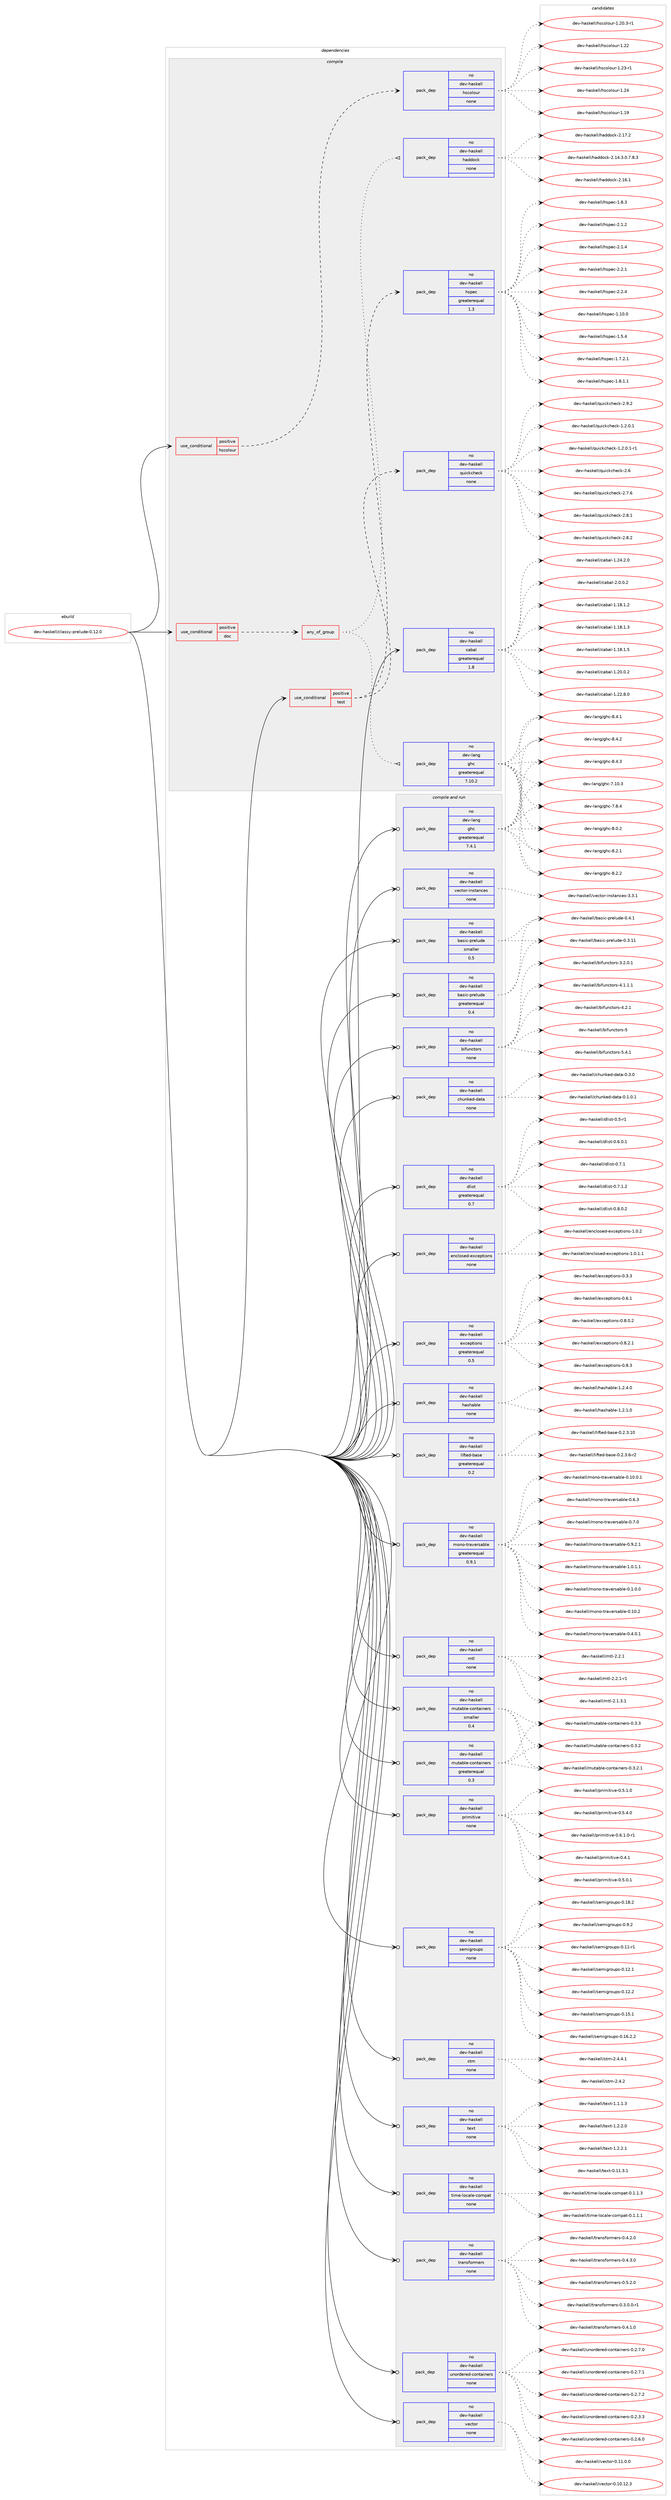digraph prolog {

# *************
# Graph options
# *************

newrank=true;
concentrate=true;
compound=true;
graph [rankdir=LR,fontname=Helvetica,fontsize=10,ranksep=1.5];#, ranksep=2.5, nodesep=0.2];
edge  [arrowhead=vee];
node  [fontname=Helvetica,fontsize=10];

# **********
# The ebuild
# **********

subgraph cluster_leftcol {
color=gray;
rank=same;
label=<<i>ebuild</i>>;
id [label="dev-haskell/classy-prelude-0.12.0", color=red, width=4, href="../dev-haskell/classy-prelude-0.12.0.svg"];
}

# ****************
# The dependencies
# ****************

subgraph cluster_midcol {
color=gray;
label=<<i>dependencies</i>>;
subgraph cluster_compile {
fillcolor="#eeeeee";
style=filled;
label=<<i>compile</i>>;
subgraph cond358979 {
dependency1328704 [label=<<TABLE BORDER="0" CELLBORDER="1" CELLSPACING="0" CELLPADDING="4"><TR><TD ROWSPAN="3" CELLPADDING="10">use_conditional</TD></TR><TR><TD>positive</TD></TR><TR><TD>doc</TD></TR></TABLE>>, shape=none, color=red];
subgraph any20658 {
dependency1328705 [label=<<TABLE BORDER="0" CELLBORDER="1" CELLSPACING="0" CELLPADDING="4"><TR><TD CELLPADDING="10">any_of_group</TD></TR></TABLE>>, shape=none, color=red];subgraph pack948515 {
dependency1328706 [label=<<TABLE BORDER="0" CELLBORDER="1" CELLSPACING="0" CELLPADDING="4" WIDTH="220"><TR><TD ROWSPAN="6" CELLPADDING="30">pack_dep</TD></TR><TR><TD WIDTH="110">no</TD></TR><TR><TD>dev-haskell</TD></TR><TR><TD>haddock</TD></TR><TR><TD>none</TD></TR><TR><TD></TD></TR></TABLE>>, shape=none, color=blue];
}
dependency1328705:e -> dependency1328706:w [weight=20,style="dotted",arrowhead="oinv"];
subgraph pack948516 {
dependency1328707 [label=<<TABLE BORDER="0" CELLBORDER="1" CELLSPACING="0" CELLPADDING="4" WIDTH="220"><TR><TD ROWSPAN="6" CELLPADDING="30">pack_dep</TD></TR><TR><TD WIDTH="110">no</TD></TR><TR><TD>dev-lang</TD></TR><TR><TD>ghc</TD></TR><TR><TD>greaterequal</TD></TR><TR><TD>7.10.2</TD></TR></TABLE>>, shape=none, color=blue];
}
dependency1328705:e -> dependency1328707:w [weight=20,style="dotted",arrowhead="oinv"];
}
dependency1328704:e -> dependency1328705:w [weight=20,style="dashed",arrowhead="vee"];
}
id:e -> dependency1328704:w [weight=20,style="solid",arrowhead="vee"];
subgraph cond358980 {
dependency1328708 [label=<<TABLE BORDER="0" CELLBORDER="1" CELLSPACING="0" CELLPADDING="4"><TR><TD ROWSPAN="3" CELLPADDING="10">use_conditional</TD></TR><TR><TD>positive</TD></TR><TR><TD>hscolour</TD></TR></TABLE>>, shape=none, color=red];
subgraph pack948517 {
dependency1328709 [label=<<TABLE BORDER="0" CELLBORDER="1" CELLSPACING="0" CELLPADDING="4" WIDTH="220"><TR><TD ROWSPAN="6" CELLPADDING="30">pack_dep</TD></TR><TR><TD WIDTH="110">no</TD></TR><TR><TD>dev-haskell</TD></TR><TR><TD>hscolour</TD></TR><TR><TD>none</TD></TR><TR><TD></TD></TR></TABLE>>, shape=none, color=blue];
}
dependency1328708:e -> dependency1328709:w [weight=20,style="dashed",arrowhead="vee"];
}
id:e -> dependency1328708:w [weight=20,style="solid",arrowhead="vee"];
subgraph cond358981 {
dependency1328710 [label=<<TABLE BORDER="0" CELLBORDER="1" CELLSPACING="0" CELLPADDING="4"><TR><TD ROWSPAN="3" CELLPADDING="10">use_conditional</TD></TR><TR><TD>positive</TD></TR><TR><TD>test</TD></TR></TABLE>>, shape=none, color=red];
subgraph pack948518 {
dependency1328711 [label=<<TABLE BORDER="0" CELLBORDER="1" CELLSPACING="0" CELLPADDING="4" WIDTH="220"><TR><TD ROWSPAN="6" CELLPADDING="30">pack_dep</TD></TR><TR><TD WIDTH="110">no</TD></TR><TR><TD>dev-haskell</TD></TR><TR><TD>hspec</TD></TR><TR><TD>greaterequal</TD></TR><TR><TD>1.3</TD></TR></TABLE>>, shape=none, color=blue];
}
dependency1328710:e -> dependency1328711:w [weight=20,style="dashed",arrowhead="vee"];
subgraph pack948519 {
dependency1328712 [label=<<TABLE BORDER="0" CELLBORDER="1" CELLSPACING="0" CELLPADDING="4" WIDTH="220"><TR><TD ROWSPAN="6" CELLPADDING="30">pack_dep</TD></TR><TR><TD WIDTH="110">no</TD></TR><TR><TD>dev-haskell</TD></TR><TR><TD>quickcheck</TD></TR><TR><TD>none</TD></TR><TR><TD></TD></TR></TABLE>>, shape=none, color=blue];
}
dependency1328710:e -> dependency1328712:w [weight=20,style="dashed",arrowhead="vee"];
}
id:e -> dependency1328710:w [weight=20,style="solid",arrowhead="vee"];
subgraph pack948520 {
dependency1328713 [label=<<TABLE BORDER="0" CELLBORDER="1" CELLSPACING="0" CELLPADDING="4" WIDTH="220"><TR><TD ROWSPAN="6" CELLPADDING="30">pack_dep</TD></TR><TR><TD WIDTH="110">no</TD></TR><TR><TD>dev-haskell</TD></TR><TR><TD>cabal</TD></TR><TR><TD>greaterequal</TD></TR><TR><TD>1.8</TD></TR></TABLE>>, shape=none, color=blue];
}
id:e -> dependency1328713:w [weight=20,style="solid",arrowhead="vee"];
}
subgraph cluster_compileandrun {
fillcolor="#eeeeee";
style=filled;
label=<<i>compile and run</i>>;
subgraph pack948521 {
dependency1328714 [label=<<TABLE BORDER="0" CELLBORDER="1" CELLSPACING="0" CELLPADDING="4" WIDTH="220"><TR><TD ROWSPAN="6" CELLPADDING="30">pack_dep</TD></TR><TR><TD WIDTH="110">no</TD></TR><TR><TD>dev-haskell</TD></TR><TR><TD>basic-prelude</TD></TR><TR><TD>greaterequal</TD></TR><TR><TD>0.4</TD></TR></TABLE>>, shape=none, color=blue];
}
id:e -> dependency1328714:w [weight=20,style="solid",arrowhead="odotvee"];
subgraph pack948522 {
dependency1328715 [label=<<TABLE BORDER="0" CELLBORDER="1" CELLSPACING="0" CELLPADDING="4" WIDTH="220"><TR><TD ROWSPAN="6" CELLPADDING="30">pack_dep</TD></TR><TR><TD WIDTH="110">no</TD></TR><TR><TD>dev-haskell</TD></TR><TR><TD>basic-prelude</TD></TR><TR><TD>smaller</TD></TR><TR><TD>0.5</TD></TR></TABLE>>, shape=none, color=blue];
}
id:e -> dependency1328715:w [weight=20,style="solid",arrowhead="odotvee"];
subgraph pack948523 {
dependency1328716 [label=<<TABLE BORDER="0" CELLBORDER="1" CELLSPACING="0" CELLPADDING="4" WIDTH="220"><TR><TD ROWSPAN="6" CELLPADDING="30">pack_dep</TD></TR><TR><TD WIDTH="110">no</TD></TR><TR><TD>dev-haskell</TD></TR><TR><TD>bifunctors</TD></TR><TR><TD>none</TD></TR><TR><TD></TD></TR></TABLE>>, shape=none, color=blue];
}
id:e -> dependency1328716:w [weight=20,style="solid",arrowhead="odotvee"];
subgraph pack948524 {
dependency1328717 [label=<<TABLE BORDER="0" CELLBORDER="1" CELLSPACING="0" CELLPADDING="4" WIDTH="220"><TR><TD ROWSPAN="6" CELLPADDING="30">pack_dep</TD></TR><TR><TD WIDTH="110">no</TD></TR><TR><TD>dev-haskell</TD></TR><TR><TD>chunked-data</TD></TR><TR><TD>none</TD></TR><TR><TD></TD></TR></TABLE>>, shape=none, color=blue];
}
id:e -> dependency1328717:w [weight=20,style="solid",arrowhead="odotvee"];
subgraph pack948525 {
dependency1328718 [label=<<TABLE BORDER="0" CELLBORDER="1" CELLSPACING="0" CELLPADDING="4" WIDTH="220"><TR><TD ROWSPAN="6" CELLPADDING="30">pack_dep</TD></TR><TR><TD WIDTH="110">no</TD></TR><TR><TD>dev-haskell</TD></TR><TR><TD>dlist</TD></TR><TR><TD>greaterequal</TD></TR><TR><TD>0.7</TD></TR></TABLE>>, shape=none, color=blue];
}
id:e -> dependency1328718:w [weight=20,style="solid",arrowhead="odotvee"];
subgraph pack948526 {
dependency1328719 [label=<<TABLE BORDER="0" CELLBORDER="1" CELLSPACING="0" CELLPADDING="4" WIDTH="220"><TR><TD ROWSPAN="6" CELLPADDING="30">pack_dep</TD></TR><TR><TD WIDTH="110">no</TD></TR><TR><TD>dev-haskell</TD></TR><TR><TD>enclosed-exceptions</TD></TR><TR><TD>none</TD></TR><TR><TD></TD></TR></TABLE>>, shape=none, color=blue];
}
id:e -> dependency1328719:w [weight=20,style="solid",arrowhead="odotvee"];
subgraph pack948527 {
dependency1328720 [label=<<TABLE BORDER="0" CELLBORDER="1" CELLSPACING="0" CELLPADDING="4" WIDTH="220"><TR><TD ROWSPAN="6" CELLPADDING="30">pack_dep</TD></TR><TR><TD WIDTH="110">no</TD></TR><TR><TD>dev-haskell</TD></TR><TR><TD>exceptions</TD></TR><TR><TD>greaterequal</TD></TR><TR><TD>0.5</TD></TR></TABLE>>, shape=none, color=blue];
}
id:e -> dependency1328720:w [weight=20,style="solid",arrowhead="odotvee"];
subgraph pack948528 {
dependency1328721 [label=<<TABLE BORDER="0" CELLBORDER="1" CELLSPACING="0" CELLPADDING="4" WIDTH="220"><TR><TD ROWSPAN="6" CELLPADDING="30">pack_dep</TD></TR><TR><TD WIDTH="110">no</TD></TR><TR><TD>dev-haskell</TD></TR><TR><TD>hashable</TD></TR><TR><TD>none</TD></TR><TR><TD></TD></TR></TABLE>>, shape=none, color=blue];
}
id:e -> dependency1328721:w [weight=20,style="solid",arrowhead="odotvee"];
subgraph pack948529 {
dependency1328722 [label=<<TABLE BORDER="0" CELLBORDER="1" CELLSPACING="0" CELLPADDING="4" WIDTH="220"><TR><TD ROWSPAN="6" CELLPADDING="30">pack_dep</TD></TR><TR><TD WIDTH="110">no</TD></TR><TR><TD>dev-haskell</TD></TR><TR><TD>lifted-base</TD></TR><TR><TD>greaterequal</TD></TR><TR><TD>0.2</TD></TR></TABLE>>, shape=none, color=blue];
}
id:e -> dependency1328722:w [weight=20,style="solid",arrowhead="odotvee"];
subgraph pack948530 {
dependency1328723 [label=<<TABLE BORDER="0" CELLBORDER="1" CELLSPACING="0" CELLPADDING="4" WIDTH="220"><TR><TD ROWSPAN="6" CELLPADDING="30">pack_dep</TD></TR><TR><TD WIDTH="110">no</TD></TR><TR><TD>dev-haskell</TD></TR><TR><TD>mono-traversable</TD></TR><TR><TD>greaterequal</TD></TR><TR><TD>0.9.1</TD></TR></TABLE>>, shape=none, color=blue];
}
id:e -> dependency1328723:w [weight=20,style="solid",arrowhead="odotvee"];
subgraph pack948531 {
dependency1328724 [label=<<TABLE BORDER="0" CELLBORDER="1" CELLSPACING="0" CELLPADDING="4" WIDTH="220"><TR><TD ROWSPAN="6" CELLPADDING="30">pack_dep</TD></TR><TR><TD WIDTH="110">no</TD></TR><TR><TD>dev-haskell</TD></TR><TR><TD>mtl</TD></TR><TR><TD>none</TD></TR><TR><TD></TD></TR></TABLE>>, shape=none, color=blue];
}
id:e -> dependency1328724:w [weight=20,style="solid",arrowhead="odotvee"];
subgraph pack948532 {
dependency1328725 [label=<<TABLE BORDER="0" CELLBORDER="1" CELLSPACING="0" CELLPADDING="4" WIDTH="220"><TR><TD ROWSPAN="6" CELLPADDING="30">pack_dep</TD></TR><TR><TD WIDTH="110">no</TD></TR><TR><TD>dev-haskell</TD></TR><TR><TD>mutable-containers</TD></TR><TR><TD>greaterequal</TD></TR><TR><TD>0.3</TD></TR></TABLE>>, shape=none, color=blue];
}
id:e -> dependency1328725:w [weight=20,style="solid",arrowhead="odotvee"];
subgraph pack948533 {
dependency1328726 [label=<<TABLE BORDER="0" CELLBORDER="1" CELLSPACING="0" CELLPADDING="4" WIDTH="220"><TR><TD ROWSPAN="6" CELLPADDING="30">pack_dep</TD></TR><TR><TD WIDTH="110">no</TD></TR><TR><TD>dev-haskell</TD></TR><TR><TD>mutable-containers</TD></TR><TR><TD>smaller</TD></TR><TR><TD>0.4</TD></TR></TABLE>>, shape=none, color=blue];
}
id:e -> dependency1328726:w [weight=20,style="solid",arrowhead="odotvee"];
subgraph pack948534 {
dependency1328727 [label=<<TABLE BORDER="0" CELLBORDER="1" CELLSPACING="0" CELLPADDING="4" WIDTH="220"><TR><TD ROWSPAN="6" CELLPADDING="30">pack_dep</TD></TR><TR><TD WIDTH="110">no</TD></TR><TR><TD>dev-haskell</TD></TR><TR><TD>primitive</TD></TR><TR><TD>none</TD></TR><TR><TD></TD></TR></TABLE>>, shape=none, color=blue];
}
id:e -> dependency1328727:w [weight=20,style="solid",arrowhead="odotvee"];
subgraph pack948535 {
dependency1328728 [label=<<TABLE BORDER="0" CELLBORDER="1" CELLSPACING="0" CELLPADDING="4" WIDTH="220"><TR><TD ROWSPAN="6" CELLPADDING="30">pack_dep</TD></TR><TR><TD WIDTH="110">no</TD></TR><TR><TD>dev-haskell</TD></TR><TR><TD>semigroups</TD></TR><TR><TD>none</TD></TR><TR><TD></TD></TR></TABLE>>, shape=none, color=blue];
}
id:e -> dependency1328728:w [weight=20,style="solid",arrowhead="odotvee"];
subgraph pack948536 {
dependency1328729 [label=<<TABLE BORDER="0" CELLBORDER="1" CELLSPACING="0" CELLPADDING="4" WIDTH="220"><TR><TD ROWSPAN="6" CELLPADDING="30">pack_dep</TD></TR><TR><TD WIDTH="110">no</TD></TR><TR><TD>dev-haskell</TD></TR><TR><TD>stm</TD></TR><TR><TD>none</TD></TR><TR><TD></TD></TR></TABLE>>, shape=none, color=blue];
}
id:e -> dependency1328729:w [weight=20,style="solid",arrowhead="odotvee"];
subgraph pack948537 {
dependency1328730 [label=<<TABLE BORDER="0" CELLBORDER="1" CELLSPACING="0" CELLPADDING="4" WIDTH="220"><TR><TD ROWSPAN="6" CELLPADDING="30">pack_dep</TD></TR><TR><TD WIDTH="110">no</TD></TR><TR><TD>dev-haskell</TD></TR><TR><TD>text</TD></TR><TR><TD>none</TD></TR><TR><TD></TD></TR></TABLE>>, shape=none, color=blue];
}
id:e -> dependency1328730:w [weight=20,style="solid",arrowhead="odotvee"];
subgraph pack948538 {
dependency1328731 [label=<<TABLE BORDER="0" CELLBORDER="1" CELLSPACING="0" CELLPADDING="4" WIDTH="220"><TR><TD ROWSPAN="6" CELLPADDING="30">pack_dep</TD></TR><TR><TD WIDTH="110">no</TD></TR><TR><TD>dev-haskell</TD></TR><TR><TD>time-locale-compat</TD></TR><TR><TD>none</TD></TR><TR><TD></TD></TR></TABLE>>, shape=none, color=blue];
}
id:e -> dependency1328731:w [weight=20,style="solid",arrowhead="odotvee"];
subgraph pack948539 {
dependency1328732 [label=<<TABLE BORDER="0" CELLBORDER="1" CELLSPACING="0" CELLPADDING="4" WIDTH="220"><TR><TD ROWSPAN="6" CELLPADDING="30">pack_dep</TD></TR><TR><TD WIDTH="110">no</TD></TR><TR><TD>dev-haskell</TD></TR><TR><TD>transformers</TD></TR><TR><TD>none</TD></TR><TR><TD></TD></TR></TABLE>>, shape=none, color=blue];
}
id:e -> dependency1328732:w [weight=20,style="solid",arrowhead="odotvee"];
subgraph pack948540 {
dependency1328733 [label=<<TABLE BORDER="0" CELLBORDER="1" CELLSPACING="0" CELLPADDING="4" WIDTH="220"><TR><TD ROWSPAN="6" CELLPADDING="30">pack_dep</TD></TR><TR><TD WIDTH="110">no</TD></TR><TR><TD>dev-haskell</TD></TR><TR><TD>unordered-containers</TD></TR><TR><TD>none</TD></TR><TR><TD></TD></TR></TABLE>>, shape=none, color=blue];
}
id:e -> dependency1328733:w [weight=20,style="solid",arrowhead="odotvee"];
subgraph pack948541 {
dependency1328734 [label=<<TABLE BORDER="0" CELLBORDER="1" CELLSPACING="0" CELLPADDING="4" WIDTH="220"><TR><TD ROWSPAN="6" CELLPADDING="30">pack_dep</TD></TR><TR><TD WIDTH="110">no</TD></TR><TR><TD>dev-haskell</TD></TR><TR><TD>vector</TD></TR><TR><TD>none</TD></TR><TR><TD></TD></TR></TABLE>>, shape=none, color=blue];
}
id:e -> dependency1328734:w [weight=20,style="solid",arrowhead="odotvee"];
subgraph pack948542 {
dependency1328735 [label=<<TABLE BORDER="0" CELLBORDER="1" CELLSPACING="0" CELLPADDING="4" WIDTH="220"><TR><TD ROWSPAN="6" CELLPADDING="30">pack_dep</TD></TR><TR><TD WIDTH="110">no</TD></TR><TR><TD>dev-haskell</TD></TR><TR><TD>vector-instances</TD></TR><TR><TD>none</TD></TR><TR><TD></TD></TR></TABLE>>, shape=none, color=blue];
}
id:e -> dependency1328735:w [weight=20,style="solid",arrowhead="odotvee"];
subgraph pack948543 {
dependency1328736 [label=<<TABLE BORDER="0" CELLBORDER="1" CELLSPACING="0" CELLPADDING="4" WIDTH="220"><TR><TD ROWSPAN="6" CELLPADDING="30">pack_dep</TD></TR><TR><TD WIDTH="110">no</TD></TR><TR><TD>dev-lang</TD></TR><TR><TD>ghc</TD></TR><TR><TD>greaterequal</TD></TR><TR><TD>7.4.1</TD></TR></TABLE>>, shape=none, color=blue];
}
id:e -> dependency1328736:w [weight=20,style="solid",arrowhead="odotvee"];
}
subgraph cluster_run {
fillcolor="#eeeeee";
style=filled;
label=<<i>run</i>>;
}
}

# **************
# The candidates
# **************

subgraph cluster_choices {
rank=same;
color=gray;
label=<<i>candidates</i>>;

subgraph choice948515 {
color=black;
nodesep=1;
choice1001011184510497115107101108108471049710010011199107455046495246514648465546564651 [label="dev-haskell/haddock-2.14.3.0.7.8.3", color=red, width=4,href="../dev-haskell/haddock-2.14.3.0.7.8.3.svg"];
choice100101118451049711510710110810847104971001001119910745504649544649 [label="dev-haskell/haddock-2.16.1", color=red, width=4,href="../dev-haskell/haddock-2.16.1.svg"];
choice100101118451049711510710110810847104971001001119910745504649554650 [label="dev-haskell/haddock-2.17.2", color=red, width=4,href="../dev-haskell/haddock-2.17.2.svg"];
dependency1328706:e -> choice1001011184510497115107101108108471049710010011199107455046495246514648465546564651:w [style=dotted,weight="100"];
dependency1328706:e -> choice100101118451049711510710110810847104971001001119910745504649544649:w [style=dotted,weight="100"];
dependency1328706:e -> choice100101118451049711510710110810847104971001001119910745504649554650:w [style=dotted,weight="100"];
}
subgraph choice948516 {
color=black;
nodesep=1;
choice1001011184510897110103471031049945554649484651 [label="dev-lang/ghc-7.10.3", color=red, width=4,href="../dev-lang/ghc-7.10.3.svg"];
choice10010111845108971101034710310499455546564652 [label="dev-lang/ghc-7.8.4", color=red, width=4,href="../dev-lang/ghc-7.8.4.svg"];
choice10010111845108971101034710310499455646484650 [label="dev-lang/ghc-8.0.2", color=red, width=4,href="../dev-lang/ghc-8.0.2.svg"];
choice10010111845108971101034710310499455646504649 [label="dev-lang/ghc-8.2.1", color=red, width=4,href="../dev-lang/ghc-8.2.1.svg"];
choice10010111845108971101034710310499455646504650 [label="dev-lang/ghc-8.2.2", color=red, width=4,href="../dev-lang/ghc-8.2.2.svg"];
choice10010111845108971101034710310499455646524649 [label="dev-lang/ghc-8.4.1", color=red, width=4,href="../dev-lang/ghc-8.4.1.svg"];
choice10010111845108971101034710310499455646524650 [label="dev-lang/ghc-8.4.2", color=red, width=4,href="../dev-lang/ghc-8.4.2.svg"];
choice10010111845108971101034710310499455646524651 [label="dev-lang/ghc-8.4.3", color=red, width=4,href="../dev-lang/ghc-8.4.3.svg"];
dependency1328707:e -> choice1001011184510897110103471031049945554649484651:w [style=dotted,weight="100"];
dependency1328707:e -> choice10010111845108971101034710310499455546564652:w [style=dotted,weight="100"];
dependency1328707:e -> choice10010111845108971101034710310499455646484650:w [style=dotted,weight="100"];
dependency1328707:e -> choice10010111845108971101034710310499455646504649:w [style=dotted,weight="100"];
dependency1328707:e -> choice10010111845108971101034710310499455646504650:w [style=dotted,weight="100"];
dependency1328707:e -> choice10010111845108971101034710310499455646524649:w [style=dotted,weight="100"];
dependency1328707:e -> choice10010111845108971101034710310499455646524650:w [style=dotted,weight="100"];
dependency1328707:e -> choice10010111845108971101034710310499455646524651:w [style=dotted,weight="100"];
}
subgraph choice948517 {
color=black;
nodesep=1;
choice100101118451049711510710110810847104115991111081111171144549464957 [label="dev-haskell/hscolour-1.19", color=red, width=4,href="../dev-haskell/hscolour-1.19.svg"];
choice10010111845104971151071011081084710411599111108111117114454946504846514511449 [label="dev-haskell/hscolour-1.20.3-r1", color=red, width=4,href="../dev-haskell/hscolour-1.20.3-r1.svg"];
choice100101118451049711510710110810847104115991111081111171144549465050 [label="dev-haskell/hscolour-1.22", color=red, width=4,href="../dev-haskell/hscolour-1.22.svg"];
choice1001011184510497115107101108108471041159911110811111711445494650514511449 [label="dev-haskell/hscolour-1.23-r1", color=red, width=4,href="../dev-haskell/hscolour-1.23-r1.svg"];
choice100101118451049711510710110810847104115991111081111171144549465052 [label="dev-haskell/hscolour-1.24", color=red, width=4,href="../dev-haskell/hscolour-1.24.svg"];
dependency1328709:e -> choice100101118451049711510710110810847104115991111081111171144549464957:w [style=dotted,weight="100"];
dependency1328709:e -> choice10010111845104971151071011081084710411599111108111117114454946504846514511449:w [style=dotted,weight="100"];
dependency1328709:e -> choice100101118451049711510710110810847104115991111081111171144549465050:w [style=dotted,weight="100"];
dependency1328709:e -> choice1001011184510497115107101108108471041159911110811111711445494650514511449:w [style=dotted,weight="100"];
dependency1328709:e -> choice100101118451049711510710110810847104115991111081111171144549465052:w [style=dotted,weight="100"];
}
subgraph choice948518 {
color=black;
nodesep=1;
choice1001011184510497115107101108108471041151121019945494649484648 [label="dev-haskell/hspec-1.10.0", color=red, width=4,href="../dev-haskell/hspec-1.10.0.svg"];
choice10010111845104971151071011081084710411511210199454946534652 [label="dev-haskell/hspec-1.5.4", color=red, width=4,href="../dev-haskell/hspec-1.5.4.svg"];
choice100101118451049711510710110810847104115112101994549465546504649 [label="dev-haskell/hspec-1.7.2.1", color=red, width=4,href="../dev-haskell/hspec-1.7.2.1.svg"];
choice100101118451049711510710110810847104115112101994549465646494649 [label="dev-haskell/hspec-1.8.1.1", color=red, width=4,href="../dev-haskell/hspec-1.8.1.1.svg"];
choice10010111845104971151071011081084710411511210199454946564651 [label="dev-haskell/hspec-1.8.3", color=red, width=4,href="../dev-haskell/hspec-1.8.3.svg"];
choice10010111845104971151071011081084710411511210199455046494650 [label="dev-haskell/hspec-2.1.2", color=red, width=4,href="../dev-haskell/hspec-2.1.2.svg"];
choice10010111845104971151071011081084710411511210199455046494652 [label="dev-haskell/hspec-2.1.4", color=red, width=4,href="../dev-haskell/hspec-2.1.4.svg"];
choice10010111845104971151071011081084710411511210199455046504649 [label="dev-haskell/hspec-2.2.1", color=red, width=4,href="../dev-haskell/hspec-2.2.1.svg"];
choice10010111845104971151071011081084710411511210199455046504652 [label="dev-haskell/hspec-2.2.4", color=red, width=4,href="../dev-haskell/hspec-2.2.4.svg"];
dependency1328711:e -> choice1001011184510497115107101108108471041151121019945494649484648:w [style=dotted,weight="100"];
dependency1328711:e -> choice10010111845104971151071011081084710411511210199454946534652:w [style=dotted,weight="100"];
dependency1328711:e -> choice100101118451049711510710110810847104115112101994549465546504649:w [style=dotted,weight="100"];
dependency1328711:e -> choice100101118451049711510710110810847104115112101994549465646494649:w [style=dotted,weight="100"];
dependency1328711:e -> choice10010111845104971151071011081084710411511210199454946564651:w [style=dotted,weight="100"];
dependency1328711:e -> choice10010111845104971151071011081084710411511210199455046494650:w [style=dotted,weight="100"];
dependency1328711:e -> choice10010111845104971151071011081084710411511210199455046494652:w [style=dotted,weight="100"];
dependency1328711:e -> choice10010111845104971151071011081084710411511210199455046504649:w [style=dotted,weight="100"];
dependency1328711:e -> choice10010111845104971151071011081084710411511210199455046504652:w [style=dotted,weight="100"];
}
subgraph choice948519 {
color=black;
nodesep=1;
choice1001011184510497115107101108108471131171059910799104101991074549465046484649 [label="dev-haskell/quickcheck-1.2.0.1", color=red, width=4,href="../dev-haskell/quickcheck-1.2.0.1.svg"];
choice10010111845104971151071011081084711311710599107991041019910745494650464846494511449 [label="dev-haskell/quickcheck-1.2.0.1-r1", color=red, width=4,href="../dev-haskell/quickcheck-1.2.0.1-r1.svg"];
choice10010111845104971151071011081084711311710599107991041019910745504654 [label="dev-haskell/quickcheck-2.6", color=red, width=4,href="../dev-haskell/quickcheck-2.6.svg"];
choice100101118451049711510710110810847113117105991079910410199107455046554654 [label="dev-haskell/quickcheck-2.7.6", color=red, width=4,href="../dev-haskell/quickcheck-2.7.6.svg"];
choice100101118451049711510710110810847113117105991079910410199107455046564649 [label="dev-haskell/quickcheck-2.8.1", color=red, width=4,href="../dev-haskell/quickcheck-2.8.1.svg"];
choice100101118451049711510710110810847113117105991079910410199107455046564650 [label="dev-haskell/quickcheck-2.8.2", color=red, width=4,href="../dev-haskell/quickcheck-2.8.2.svg"];
choice100101118451049711510710110810847113117105991079910410199107455046574650 [label="dev-haskell/quickcheck-2.9.2", color=red, width=4,href="../dev-haskell/quickcheck-2.9.2.svg"];
dependency1328712:e -> choice1001011184510497115107101108108471131171059910799104101991074549465046484649:w [style=dotted,weight="100"];
dependency1328712:e -> choice10010111845104971151071011081084711311710599107991041019910745494650464846494511449:w [style=dotted,weight="100"];
dependency1328712:e -> choice10010111845104971151071011081084711311710599107991041019910745504654:w [style=dotted,weight="100"];
dependency1328712:e -> choice100101118451049711510710110810847113117105991079910410199107455046554654:w [style=dotted,weight="100"];
dependency1328712:e -> choice100101118451049711510710110810847113117105991079910410199107455046564649:w [style=dotted,weight="100"];
dependency1328712:e -> choice100101118451049711510710110810847113117105991079910410199107455046564650:w [style=dotted,weight="100"];
dependency1328712:e -> choice100101118451049711510710110810847113117105991079910410199107455046574650:w [style=dotted,weight="100"];
}
subgraph choice948520 {
color=black;
nodesep=1;
choice10010111845104971151071011081084799979897108454946495646494650 [label="dev-haskell/cabal-1.18.1.2", color=red, width=4,href="../dev-haskell/cabal-1.18.1.2.svg"];
choice10010111845104971151071011081084799979897108454946495646494651 [label="dev-haskell/cabal-1.18.1.3", color=red, width=4,href="../dev-haskell/cabal-1.18.1.3.svg"];
choice10010111845104971151071011081084799979897108454946495646494653 [label="dev-haskell/cabal-1.18.1.5", color=red, width=4,href="../dev-haskell/cabal-1.18.1.5.svg"];
choice10010111845104971151071011081084799979897108454946504846484650 [label="dev-haskell/cabal-1.20.0.2", color=red, width=4,href="../dev-haskell/cabal-1.20.0.2.svg"];
choice10010111845104971151071011081084799979897108454946505046564648 [label="dev-haskell/cabal-1.22.8.0", color=red, width=4,href="../dev-haskell/cabal-1.22.8.0.svg"];
choice10010111845104971151071011081084799979897108454946505246504648 [label="dev-haskell/cabal-1.24.2.0", color=red, width=4,href="../dev-haskell/cabal-1.24.2.0.svg"];
choice100101118451049711510710110810847999798971084550464846484650 [label="dev-haskell/cabal-2.0.0.2", color=red, width=4,href="../dev-haskell/cabal-2.0.0.2.svg"];
dependency1328713:e -> choice10010111845104971151071011081084799979897108454946495646494650:w [style=dotted,weight="100"];
dependency1328713:e -> choice10010111845104971151071011081084799979897108454946495646494651:w [style=dotted,weight="100"];
dependency1328713:e -> choice10010111845104971151071011081084799979897108454946495646494653:w [style=dotted,weight="100"];
dependency1328713:e -> choice10010111845104971151071011081084799979897108454946504846484650:w [style=dotted,weight="100"];
dependency1328713:e -> choice10010111845104971151071011081084799979897108454946505046564648:w [style=dotted,weight="100"];
dependency1328713:e -> choice10010111845104971151071011081084799979897108454946505246504648:w [style=dotted,weight="100"];
dependency1328713:e -> choice100101118451049711510710110810847999798971084550464846484650:w [style=dotted,weight="100"];
}
subgraph choice948521 {
color=black;
nodesep=1;
choice1001011184510497115107101108108479897115105994511211410110811710010145484651464949 [label="dev-haskell/basic-prelude-0.3.11", color=red, width=4,href="../dev-haskell/basic-prelude-0.3.11.svg"];
choice10010111845104971151071011081084798971151059945112114101108117100101454846524649 [label="dev-haskell/basic-prelude-0.4.1", color=red, width=4,href="../dev-haskell/basic-prelude-0.4.1.svg"];
dependency1328714:e -> choice1001011184510497115107101108108479897115105994511211410110811710010145484651464949:w [style=dotted,weight="100"];
dependency1328714:e -> choice10010111845104971151071011081084798971151059945112114101108117100101454846524649:w [style=dotted,weight="100"];
}
subgraph choice948522 {
color=black;
nodesep=1;
choice1001011184510497115107101108108479897115105994511211410110811710010145484651464949 [label="dev-haskell/basic-prelude-0.3.11", color=red, width=4,href="../dev-haskell/basic-prelude-0.3.11.svg"];
choice10010111845104971151071011081084798971151059945112114101108117100101454846524649 [label="dev-haskell/basic-prelude-0.4.1", color=red, width=4,href="../dev-haskell/basic-prelude-0.4.1.svg"];
dependency1328715:e -> choice1001011184510497115107101108108479897115105994511211410110811710010145484651464949:w [style=dotted,weight="100"];
dependency1328715:e -> choice10010111845104971151071011081084798971151059945112114101108117100101454846524649:w [style=dotted,weight="100"];
}
subgraph choice948523 {
color=black;
nodesep=1;
choice10010111845104971151071011081084798105102117110991161111141154551465046484649 [label="dev-haskell/bifunctors-3.2.0.1", color=red, width=4,href="../dev-haskell/bifunctors-3.2.0.1.svg"];
choice10010111845104971151071011081084798105102117110991161111141154552464946494649 [label="dev-haskell/bifunctors-4.1.1.1", color=red, width=4,href="../dev-haskell/bifunctors-4.1.1.1.svg"];
choice1001011184510497115107101108108479810510211711099116111114115455246504649 [label="dev-haskell/bifunctors-4.2.1", color=red, width=4,href="../dev-haskell/bifunctors-4.2.1.svg"];
choice10010111845104971151071011081084798105102117110991161111141154553 [label="dev-haskell/bifunctors-5", color=red, width=4,href="../dev-haskell/bifunctors-5.svg"];
choice1001011184510497115107101108108479810510211711099116111114115455346524649 [label="dev-haskell/bifunctors-5.4.1", color=red, width=4,href="../dev-haskell/bifunctors-5.4.1.svg"];
dependency1328716:e -> choice10010111845104971151071011081084798105102117110991161111141154551465046484649:w [style=dotted,weight="100"];
dependency1328716:e -> choice10010111845104971151071011081084798105102117110991161111141154552464946494649:w [style=dotted,weight="100"];
dependency1328716:e -> choice1001011184510497115107101108108479810510211711099116111114115455246504649:w [style=dotted,weight="100"];
dependency1328716:e -> choice10010111845104971151071011081084798105102117110991161111141154553:w [style=dotted,weight="100"];
dependency1328716:e -> choice1001011184510497115107101108108479810510211711099116111114115455346524649:w [style=dotted,weight="100"];
}
subgraph choice948524 {
color=black;
nodesep=1;
choice100101118451049711510710110810847991041171101071011004510097116974548464946484649 [label="dev-haskell/chunked-data-0.1.0.1", color=red, width=4,href="../dev-haskell/chunked-data-0.1.0.1.svg"];
choice10010111845104971151071011081084799104117110107101100451009711697454846514648 [label="dev-haskell/chunked-data-0.3.0", color=red, width=4,href="../dev-haskell/chunked-data-0.3.0.svg"];
dependency1328717:e -> choice100101118451049711510710110810847991041171101071011004510097116974548464946484649:w [style=dotted,weight="100"];
dependency1328717:e -> choice10010111845104971151071011081084799104117110107101100451009711697454846514648:w [style=dotted,weight="100"];
}
subgraph choice948525 {
color=black;
nodesep=1;
choice100101118451049711510710110810847100108105115116454846534511449 [label="dev-haskell/dlist-0.5-r1", color=red, width=4,href="../dev-haskell/dlist-0.5-r1.svg"];
choice1001011184510497115107101108108471001081051151164548465446484649 [label="dev-haskell/dlist-0.6.0.1", color=red, width=4,href="../dev-haskell/dlist-0.6.0.1.svg"];
choice100101118451049711510710110810847100108105115116454846554649 [label="dev-haskell/dlist-0.7.1", color=red, width=4,href="../dev-haskell/dlist-0.7.1.svg"];
choice1001011184510497115107101108108471001081051151164548465546494650 [label="dev-haskell/dlist-0.7.1.2", color=red, width=4,href="../dev-haskell/dlist-0.7.1.2.svg"];
choice1001011184510497115107101108108471001081051151164548465646484650 [label="dev-haskell/dlist-0.8.0.2", color=red, width=4,href="../dev-haskell/dlist-0.8.0.2.svg"];
dependency1328718:e -> choice100101118451049711510710110810847100108105115116454846534511449:w [style=dotted,weight="100"];
dependency1328718:e -> choice1001011184510497115107101108108471001081051151164548465446484649:w [style=dotted,weight="100"];
dependency1328718:e -> choice100101118451049711510710110810847100108105115116454846554649:w [style=dotted,weight="100"];
dependency1328718:e -> choice1001011184510497115107101108108471001081051151164548465546494650:w [style=dotted,weight="100"];
dependency1328718:e -> choice1001011184510497115107101108108471001081051151164548465646484650:w [style=dotted,weight="100"];
}
subgraph choice948526 {
color=black;
nodesep=1;
choice1001011184510497115107101108108471011109910811111510110045101120991011121161051111101154549464846494649 [label="dev-haskell/enclosed-exceptions-1.0.1.1", color=red, width=4,href="../dev-haskell/enclosed-exceptions-1.0.1.1.svg"];
choice100101118451049711510710110810847101110991081111151011004510112099101112116105111110115454946484650 [label="dev-haskell/enclosed-exceptions-1.0.2", color=red, width=4,href="../dev-haskell/enclosed-exceptions-1.0.2.svg"];
dependency1328719:e -> choice1001011184510497115107101108108471011109910811111510110045101120991011121161051111101154549464846494649:w [style=dotted,weight="100"];
dependency1328719:e -> choice100101118451049711510710110810847101110991081111151011004510112099101112116105111110115454946484650:w [style=dotted,weight="100"];
}
subgraph choice948527 {
color=black;
nodesep=1;
choice10010111845104971151071011081084710112099101112116105111110115454846514651 [label="dev-haskell/exceptions-0.3.3", color=red, width=4,href="../dev-haskell/exceptions-0.3.3.svg"];
choice10010111845104971151071011081084710112099101112116105111110115454846544649 [label="dev-haskell/exceptions-0.6.1", color=red, width=4,href="../dev-haskell/exceptions-0.6.1.svg"];
choice100101118451049711510710110810847101120991011121161051111101154548465646484650 [label="dev-haskell/exceptions-0.8.0.2", color=red, width=4,href="../dev-haskell/exceptions-0.8.0.2.svg"];
choice100101118451049711510710110810847101120991011121161051111101154548465646504649 [label="dev-haskell/exceptions-0.8.2.1", color=red, width=4,href="../dev-haskell/exceptions-0.8.2.1.svg"];
choice10010111845104971151071011081084710112099101112116105111110115454846564651 [label="dev-haskell/exceptions-0.8.3", color=red, width=4,href="../dev-haskell/exceptions-0.8.3.svg"];
dependency1328720:e -> choice10010111845104971151071011081084710112099101112116105111110115454846514651:w [style=dotted,weight="100"];
dependency1328720:e -> choice10010111845104971151071011081084710112099101112116105111110115454846544649:w [style=dotted,weight="100"];
dependency1328720:e -> choice100101118451049711510710110810847101120991011121161051111101154548465646484650:w [style=dotted,weight="100"];
dependency1328720:e -> choice100101118451049711510710110810847101120991011121161051111101154548465646504649:w [style=dotted,weight="100"];
dependency1328720:e -> choice10010111845104971151071011081084710112099101112116105111110115454846564651:w [style=dotted,weight="100"];
}
subgraph choice948528 {
color=black;
nodesep=1;
choice1001011184510497115107101108108471049711510497981081014549465046494648 [label="dev-haskell/hashable-1.2.1.0", color=red, width=4,href="../dev-haskell/hashable-1.2.1.0.svg"];
choice1001011184510497115107101108108471049711510497981081014549465046524648 [label="dev-haskell/hashable-1.2.4.0", color=red, width=4,href="../dev-haskell/hashable-1.2.4.0.svg"];
dependency1328721:e -> choice1001011184510497115107101108108471049711510497981081014549465046494648:w [style=dotted,weight="100"];
dependency1328721:e -> choice1001011184510497115107101108108471049711510497981081014549465046524648:w [style=dotted,weight="100"];
}
subgraph choice948529 {
color=black;
nodesep=1;
choice100101118451049711510710110810847108105102116101100459897115101454846504651464948 [label="dev-haskell/lifted-base-0.2.3.10", color=red, width=4,href="../dev-haskell/lifted-base-0.2.3.10.svg"];
choice10010111845104971151071011081084710810510211610110045989711510145484650465146544511450 [label="dev-haskell/lifted-base-0.2.3.6-r2", color=red, width=4,href="../dev-haskell/lifted-base-0.2.3.6-r2.svg"];
dependency1328722:e -> choice100101118451049711510710110810847108105102116101100459897115101454846504651464948:w [style=dotted,weight="100"];
dependency1328722:e -> choice10010111845104971151071011081084710810510211610110045989711510145484650465146544511450:w [style=dotted,weight="100"];
}
subgraph choice948530 {
color=black;
nodesep=1;
choice100101118451049711510710110810847109111110111451161149711810111411597981081014548464946484648 [label="dev-haskell/mono-traversable-0.1.0.0", color=red, width=4,href="../dev-haskell/mono-traversable-0.1.0.0.svg"];
choice10010111845104971151071011081084710911111011145116114971181011141159798108101454846494846484649 [label="dev-haskell/mono-traversable-0.10.0.1", color=red, width=4,href="../dev-haskell/mono-traversable-0.10.0.1.svg"];
choice1001011184510497115107101108108471091111101114511611497118101114115979810810145484649484650 [label="dev-haskell/mono-traversable-0.10.2", color=red, width=4,href="../dev-haskell/mono-traversable-0.10.2.svg"];
choice100101118451049711510710110810847109111110111451161149711810111411597981081014548465246484649 [label="dev-haskell/mono-traversable-0.4.0.1", color=red, width=4,href="../dev-haskell/mono-traversable-0.4.0.1.svg"];
choice10010111845104971151071011081084710911111011145116114971181011141159798108101454846544651 [label="dev-haskell/mono-traversable-0.6.3", color=red, width=4,href="../dev-haskell/mono-traversable-0.6.3.svg"];
choice10010111845104971151071011081084710911111011145116114971181011141159798108101454846554648 [label="dev-haskell/mono-traversable-0.7.0", color=red, width=4,href="../dev-haskell/mono-traversable-0.7.0.svg"];
choice100101118451049711510710110810847109111110111451161149711810111411597981081014548465746504649 [label="dev-haskell/mono-traversable-0.9.2.1", color=red, width=4,href="../dev-haskell/mono-traversable-0.9.2.1.svg"];
choice100101118451049711510710110810847109111110111451161149711810111411597981081014549464846494649 [label="dev-haskell/mono-traversable-1.0.1.1", color=red, width=4,href="../dev-haskell/mono-traversable-1.0.1.1.svg"];
dependency1328723:e -> choice100101118451049711510710110810847109111110111451161149711810111411597981081014548464946484648:w [style=dotted,weight="100"];
dependency1328723:e -> choice10010111845104971151071011081084710911111011145116114971181011141159798108101454846494846484649:w [style=dotted,weight="100"];
dependency1328723:e -> choice1001011184510497115107101108108471091111101114511611497118101114115979810810145484649484650:w [style=dotted,weight="100"];
dependency1328723:e -> choice100101118451049711510710110810847109111110111451161149711810111411597981081014548465246484649:w [style=dotted,weight="100"];
dependency1328723:e -> choice10010111845104971151071011081084710911111011145116114971181011141159798108101454846544651:w [style=dotted,weight="100"];
dependency1328723:e -> choice10010111845104971151071011081084710911111011145116114971181011141159798108101454846554648:w [style=dotted,weight="100"];
dependency1328723:e -> choice100101118451049711510710110810847109111110111451161149711810111411597981081014548465746504649:w [style=dotted,weight="100"];
dependency1328723:e -> choice100101118451049711510710110810847109111110111451161149711810111411597981081014549464846494649:w [style=dotted,weight="100"];
}
subgraph choice948531 {
color=black;
nodesep=1;
choice1001011184510497115107101108108471091161084550464946514649 [label="dev-haskell/mtl-2.1.3.1", color=red, width=4,href="../dev-haskell/mtl-2.1.3.1.svg"];
choice100101118451049711510710110810847109116108455046504649 [label="dev-haskell/mtl-2.2.1", color=red, width=4,href="../dev-haskell/mtl-2.2.1.svg"];
choice1001011184510497115107101108108471091161084550465046494511449 [label="dev-haskell/mtl-2.2.1-r1", color=red, width=4,href="../dev-haskell/mtl-2.2.1-r1.svg"];
dependency1328724:e -> choice1001011184510497115107101108108471091161084550464946514649:w [style=dotted,weight="100"];
dependency1328724:e -> choice100101118451049711510710110810847109116108455046504649:w [style=dotted,weight="100"];
dependency1328724:e -> choice1001011184510497115107101108108471091161084550465046494511449:w [style=dotted,weight="100"];
}
subgraph choice948532 {
color=black;
nodesep=1;
choice1001011184510497115107101108108471091171169798108101459911111011697105110101114115454846514650 [label="dev-haskell/mutable-containers-0.3.2", color=red, width=4,href="../dev-haskell/mutable-containers-0.3.2.svg"];
choice10010111845104971151071011081084710911711697981081014599111110116971051101011141154548465146504649 [label="dev-haskell/mutable-containers-0.3.2.1", color=red, width=4,href="../dev-haskell/mutable-containers-0.3.2.1.svg"];
choice1001011184510497115107101108108471091171169798108101459911111011697105110101114115454846514651 [label="dev-haskell/mutable-containers-0.3.3", color=red, width=4,href="../dev-haskell/mutable-containers-0.3.3.svg"];
dependency1328725:e -> choice1001011184510497115107101108108471091171169798108101459911111011697105110101114115454846514650:w [style=dotted,weight="100"];
dependency1328725:e -> choice10010111845104971151071011081084710911711697981081014599111110116971051101011141154548465146504649:w [style=dotted,weight="100"];
dependency1328725:e -> choice1001011184510497115107101108108471091171169798108101459911111011697105110101114115454846514651:w [style=dotted,weight="100"];
}
subgraph choice948533 {
color=black;
nodesep=1;
choice1001011184510497115107101108108471091171169798108101459911111011697105110101114115454846514650 [label="dev-haskell/mutable-containers-0.3.2", color=red, width=4,href="../dev-haskell/mutable-containers-0.3.2.svg"];
choice10010111845104971151071011081084710911711697981081014599111110116971051101011141154548465146504649 [label="dev-haskell/mutable-containers-0.3.2.1", color=red, width=4,href="../dev-haskell/mutable-containers-0.3.2.1.svg"];
choice1001011184510497115107101108108471091171169798108101459911111011697105110101114115454846514651 [label="dev-haskell/mutable-containers-0.3.3", color=red, width=4,href="../dev-haskell/mutable-containers-0.3.3.svg"];
dependency1328726:e -> choice1001011184510497115107101108108471091171169798108101459911111011697105110101114115454846514650:w [style=dotted,weight="100"];
dependency1328726:e -> choice10010111845104971151071011081084710911711697981081014599111110116971051101011141154548465146504649:w [style=dotted,weight="100"];
dependency1328726:e -> choice1001011184510497115107101108108471091171169798108101459911111011697105110101114115454846514651:w [style=dotted,weight="100"];
}
subgraph choice948534 {
color=black;
nodesep=1;
choice100101118451049711510710110810847112114105109105116105118101454846524649 [label="dev-haskell/primitive-0.4.1", color=red, width=4,href="../dev-haskell/primitive-0.4.1.svg"];
choice1001011184510497115107101108108471121141051091051161051181014548465346484649 [label="dev-haskell/primitive-0.5.0.1", color=red, width=4,href="../dev-haskell/primitive-0.5.0.1.svg"];
choice1001011184510497115107101108108471121141051091051161051181014548465346494648 [label="dev-haskell/primitive-0.5.1.0", color=red, width=4,href="../dev-haskell/primitive-0.5.1.0.svg"];
choice1001011184510497115107101108108471121141051091051161051181014548465346524648 [label="dev-haskell/primitive-0.5.4.0", color=red, width=4,href="../dev-haskell/primitive-0.5.4.0.svg"];
choice10010111845104971151071011081084711211410510910511610511810145484654464946484511449 [label="dev-haskell/primitive-0.6.1.0-r1", color=red, width=4,href="../dev-haskell/primitive-0.6.1.0-r1.svg"];
dependency1328727:e -> choice100101118451049711510710110810847112114105109105116105118101454846524649:w [style=dotted,weight="100"];
dependency1328727:e -> choice1001011184510497115107101108108471121141051091051161051181014548465346484649:w [style=dotted,weight="100"];
dependency1328727:e -> choice1001011184510497115107101108108471121141051091051161051181014548465346494648:w [style=dotted,weight="100"];
dependency1328727:e -> choice1001011184510497115107101108108471121141051091051161051181014548465346524648:w [style=dotted,weight="100"];
dependency1328727:e -> choice10010111845104971151071011081084711211410510910511610511810145484654464946484511449:w [style=dotted,weight="100"];
}
subgraph choice948535 {
color=black;
nodesep=1;
choice10010111845104971151071011081084711510110910510311411111711211545484649494511449 [label="dev-haskell/semigroups-0.11-r1", color=red, width=4,href="../dev-haskell/semigroups-0.11-r1.svg"];
choice10010111845104971151071011081084711510110910510311411111711211545484649504649 [label="dev-haskell/semigroups-0.12.1", color=red, width=4,href="../dev-haskell/semigroups-0.12.1.svg"];
choice10010111845104971151071011081084711510110910510311411111711211545484649504650 [label="dev-haskell/semigroups-0.12.2", color=red, width=4,href="../dev-haskell/semigroups-0.12.2.svg"];
choice10010111845104971151071011081084711510110910510311411111711211545484649534649 [label="dev-haskell/semigroups-0.15.1", color=red, width=4,href="../dev-haskell/semigroups-0.15.1.svg"];
choice100101118451049711510710110810847115101109105103114111117112115454846495446504650 [label="dev-haskell/semigroups-0.16.2.2", color=red, width=4,href="../dev-haskell/semigroups-0.16.2.2.svg"];
choice10010111845104971151071011081084711510110910510311411111711211545484649564650 [label="dev-haskell/semigroups-0.18.2", color=red, width=4,href="../dev-haskell/semigroups-0.18.2.svg"];
choice100101118451049711510710110810847115101109105103114111117112115454846574650 [label="dev-haskell/semigroups-0.9.2", color=red, width=4,href="../dev-haskell/semigroups-0.9.2.svg"];
dependency1328728:e -> choice10010111845104971151071011081084711510110910510311411111711211545484649494511449:w [style=dotted,weight="100"];
dependency1328728:e -> choice10010111845104971151071011081084711510110910510311411111711211545484649504649:w [style=dotted,weight="100"];
dependency1328728:e -> choice10010111845104971151071011081084711510110910510311411111711211545484649504650:w [style=dotted,weight="100"];
dependency1328728:e -> choice10010111845104971151071011081084711510110910510311411111711211545484649534649:w [style=dotted,weight="100"];
dependency1328728:e -> choice100101118451049711510710110810847115101109105103114111117112115454846495446504650:w [style=dotted,weight="100"];
dependency1328728:e -> choice10010111845104971151071011081084711510110910510311411111711211545484649564650:w [style=dotted,weight="100"];
dependency1328728:e -> choice100101118451049711510710110810847115101109105103114111117112115454846574650:w [style=dotted,weight="100"];
}
subgraph choice948536 {
color=black;
nodesep=1;
choice100101118451049711510710110810847115116109455046524650 [label="dev-haskell/stm-2.4.2", color=red, width=4,href="../dev-haskell/stm-2.4.2.svg"];
choice1001011184510497115107101108108471151161094550465246524649 [label="dev-haskell/stm-2.4.4.1", color=red, width=4,href="../dev-haskell/stm-2.4.4.1.svg"];
dependency1328729:e -> choice100101118451049711510710110810847115116109455046524650:w [style=dotted,weight="100"];
dependency1328729:e -> choice1001011184510497115107101108108471151161094550465246524649:w [style=dotted,weight="100"];
}
subgraph choice948537 {
color=black;
nodesep=1;
choice100101118451049711510710110810847116101120116454846494946514649 [label="dev-haskell/text-0.11.3.1", color=red, width=4,href="../dev-haskell/text-0.11.3.1.svg"];
choice1001011184510497115107101108108471161011201164549464946494651 [label="dev-haskell/text-1.1.1.3", color=red, width=4,href="../dev-haskell/text-1.1.1.3.svg"];
choice1001011184510497115107101108108471161011201164549465046504648 [label="dev-haskell/text-1.2.2.0", color=red, width=4,href="../dev-haskell/text-1.2.2.0.svg"];
choice1001011184510497115107101108108471161011201164549465046504649 [label="dev-haskell/text-1.2.2.1", color=red, width=4,href="../dev-haskell/text-1.2.2.1.svg"];
dependency1328730:e -> choice100101118451049711510710110810847116101120116454846494946514649:w [style=dotted,weight="100"];
dependency1328730:e -> choice1001011184510497115107101108108471161011201164549464946494651:w [style=dotted,weight="100"];
dependency1328730:e -> choice1001011184510497115107101108108471161011201164549465046504648:w [style=dotted,weight="100"];
dependency1328730:e -> choice1001011184510497115107101108108471161011201164549465046504649:w [style=dotted,weight="100"];
}
subgraph choice948538 {
color=black;
nodesep=1;
choice1001011184510497115107101108108471161051091014510811199971081014599111109112971164548464946494649 [label="dev-haskell/time-locale-compat-0.1.1.1", color=red, width=4,href="../dev-haskell/time-locale-compat-0.1.1.1.svg"];
choice1001011184510497115107101108108471161051091014510811199971081014599111109112971164548464946494651 [label="dev-haskell/time-locale-compat-0.1.1.3", color=red, width=4,href="../dev-haskell/time-locale-compat-0.1.1.3.svg"];
dependency1328731:e -> choice1001011184510497115107101108108471161051091014510811199971081014599111109112971164548464946494649:w [style=dotted,weight="100"];
dependency1328731:e -> choice1001011184510497115107101108108471161051091014510811199971081014599111109112971164548464946494651:w [style=dotted,weight="100"];
}
subgraph choice948539 {
color=black;
nodesep=1;
choice1001011184510497115107101108108471161149711011510211111410910111411545484651464846484511449 [label="dev-haskell/transformers-0.3.0.0-r1", color=red, width=4,href="../dev-haskell/transformers-0.3.0.0-r1.svg"];
choice100101118451049711510710110810847116114971101151021111141091011141154548465246494648 [label="dev-haskell/transformers-0.4.1.0", color=red, width=4,href="../dev-haskell/transformers-0.4.1.0.svg"];
choice100101118451049711510710110810847116114971101151021111141091011141154548465246504648 [label="dev-haskell/transformers-0.4.2.0", color=red, width=4,href="../dev-haskell/transformers-0.4.2.0.svg"];
choice100101118451049711510710110810847116114971101151021111141091011141154548465246514648 [label="dev-haskell/transformers-0.4.3.0", color=red, width=4,href="../dev-haskell/transformers-0.4.3.0.svg"];
choice100101118451049711510710110810847116114971101151021111141091011141154548465346504648 [label="dev-haskell/transformers-0.5.2.0", color=red, width=4,href="../dev-haskell/transformers-0.5.2.0.svg"];
dependency1328732:e -> choice1001011184510497115107101108108471161149711011510211111410910111411545484651464846484511449:w [style=dotted,weight="100"];
dependency1328732:e -> choice100101118451049711510710110810847116114971101151021111141091011141154548465246494648:w [style=dotted,weight="100"];
dependency1328732:e -> choice100101118451049711510710110810847116114971101151021111141091011141154548465246504648:w [style=dotted,weight="100"];
dependency1328732:e -> choice100101118451049711510710110810847116114971101151021111141091011141154548465246514648:w [style=dotted,weight="100"];
dependency1328732:e -> choice100101118451049711510710110810847116114971101151021111141091011141154548465346504648:w [style=dotted,weight="100"];
}
subgraph choice948540 {
color=black;
nodesep=1;
choice1001011184510497115107101108108471171101111141001011141011004599111110116971051101011141154548465046514651 [label="dev-haskell/unordered-containers-0.2.3.3", color=red, width=4,href="../dev-haskell/unordered-containers-0.2.3.3.svg"];
choice1001011184510497115107101108108471171101111141001011141011004599111110116971051101011141154548465046544648 [label="dev-haskell/unordered-containers-0.2.6.0", color=red, width=4,href="../dev-haskell/unordered-containers-0.2.6.0.svg"];
choice1001011184510497115107101108108471171101111141001011141011004599111110116971051101011141154548465046554648 [label="dev-haskell/unordered-containers-0.2.7.0", color=red, width=4,href="../dev-haskell/unordered-containers-0.2.7.0.svg"];
choice1001011184510497115107101108108471171101111141001011141011004599111110116971051101011141154548465046554649 [label="dev-haskell/unordered-containers-0.2.7.1", color=red, width=4,href="../dev-haskell/unordered-containers-0.2.7.1.svg"];
choice1001011184510497115107101108108471171101111141001011141011004599111110116971051101011141154548465046554650 [label="dev-haskell/unordered-containers-0.2.7.2", color=red, width=4,href="../dev-haskell/unordered-containers-0.2.7.2.svg"];
dependency1328733:e -> choice1001011184510497115107101108108471171101111141001011141011004599111110116971051101011141154548465046514651:w [style=dotted,weight="100"];
dependency1328733:e -> choice1001011184510497115107101108108471171101111141001011141011004599111110116971051101011141154548465046544648:w [style=dotted,weight="100"];
dependency1328733:e -> choice1001011184510497115107101108108471171101111141001011141011004599111110116971051101011141154548465046554648:w [style=dotted,weight="100"];
dependency1328733:e -> choice1001011184510497115107101108108471171101111141001011141011004599111110116971051101011141154548465046554649:w [style=dotted,weight="100"];
dependency1328733:e -> choice1001011184510497115107101108108471171101111141001011141011004599111110116971051101011141154548465046554650:w [style=dotted,weight="100"];
}
subgraph choice948541 {
color=black;
nodesep=1;
choice1001011184510497115107101108108471181019911611111445484649484649504651 [label="dev-haskell/vector-0.10.12.3", color=red, width=4,href="../dev-haskell/vector-0.10.12.3.svg"];
choice10010111845104971151071011081084711810199116111114454846494946484648 [label="dev-haskell/vector-0.11.0.0", color=red, width=4,href="../dev-haskell/vector-0.11.0.0.svg"];
dependency1328734:e -> choice1001011184510497115107101108108471181019911611111445484649484649504651:w [style=dotted,weight="100"];
dependency1328734:e -> choice10010111845104971151071011081084711810199116111114454846494946484648:w [style=dotted,weight="100"];
}
subgraph choice948542 {
color=black;
nodesep=1;
choice10010111845104971151071011081084711810199116111114451051101151169711099101115455146514649 [label="dev-haskell/vector-instances-3.3.1", color=red, width=4,href="../dev-haskell/vector-instances-3.3.1.svg"];
dependency1328735:e -> choice10010111845104971151071011081084711810199116111114451051101151169711099101115455146514649:w [style=dotted,weight="100"];
}
subgraph choice948543 {
color=black;
nodesep=1;
choice1001011184510897110103471031049945554649484651 [label="dev-lang/ghc-7.10.3", color=red, width=4,href="../dev-lang/ghc-7.10.3.svg"];
choice10010111845108971101034710310499455546564652 [label="dev-lang/ghc-7.8.4", color=red, width=4,href="../dev-lang/ghc-7.8.4.svg"];
choice10010111845108971101034710310499455646484650 [label="dev-lang/ghc-8.0.2", color=red, width=4,href="../dev-lang/ghc-8.0.2.svg"];
choice10010111845108971101034710310499455646504649 [label="dev-lang/ghc-8.2.1", color=red, width=4,href="../dev-lang/ghc-8.2.1.svg"];
choice10010111845108971101034710310499455646504650 [label="dev-lang/ghc-8.2.2", color=red, width=4,href="../dev-lang/ghc-8.2.2.svg"];
choice10010111845108971101034710310499455646524649 [label="dev-lang/ghc-8.4.1", color=red, width=4,href="../dev-lang/ghc-8.4.1.svg"];
choice10010111845108971101034710310499455646524650 [label="dev-lang/ghc-8.4.2", color=red, width=4,href="../dev-lang/ghc-8.4.2.svg"];
choice10010111845108971101034710310499455646524651 [label="dev-lang/ghc-8.4.3", color=red, width=4,href="../dev-lang/ghc-8.4.3.svg"];
dependency1328736:e -> choice1001011184510897110103471031049945554649484651:w [style=dotted,weight="100"];
dependency1328736:e -> choice10010111845108971101034710310499455546564652:w [style=dotted,weight="100"];
dependency1328736:e -> choice10010111845108971101034710310499455646484650:w [style=dotted,weight="100"];
dependency1328736:e -> choice10010111845108971101034710310499455646504649:w [style=dotted,weight="100"];
dependency1328736:e -> choice10010111845108971101034710310499455646504650:w [style=dotted,weight="100"];
dependency1328736:e -> choice10010111845108971101034710310499455646524649:w [style=dotted,weight="100"];
dependency1328736:e -> choice10010111845108971101034710310499455646524650:w [style=dotted,weight="100"];
dependency1328736:e -> choice10010111845108971101034710310499455646524651:w [style=dotted,weight="100"];
}
}

}
